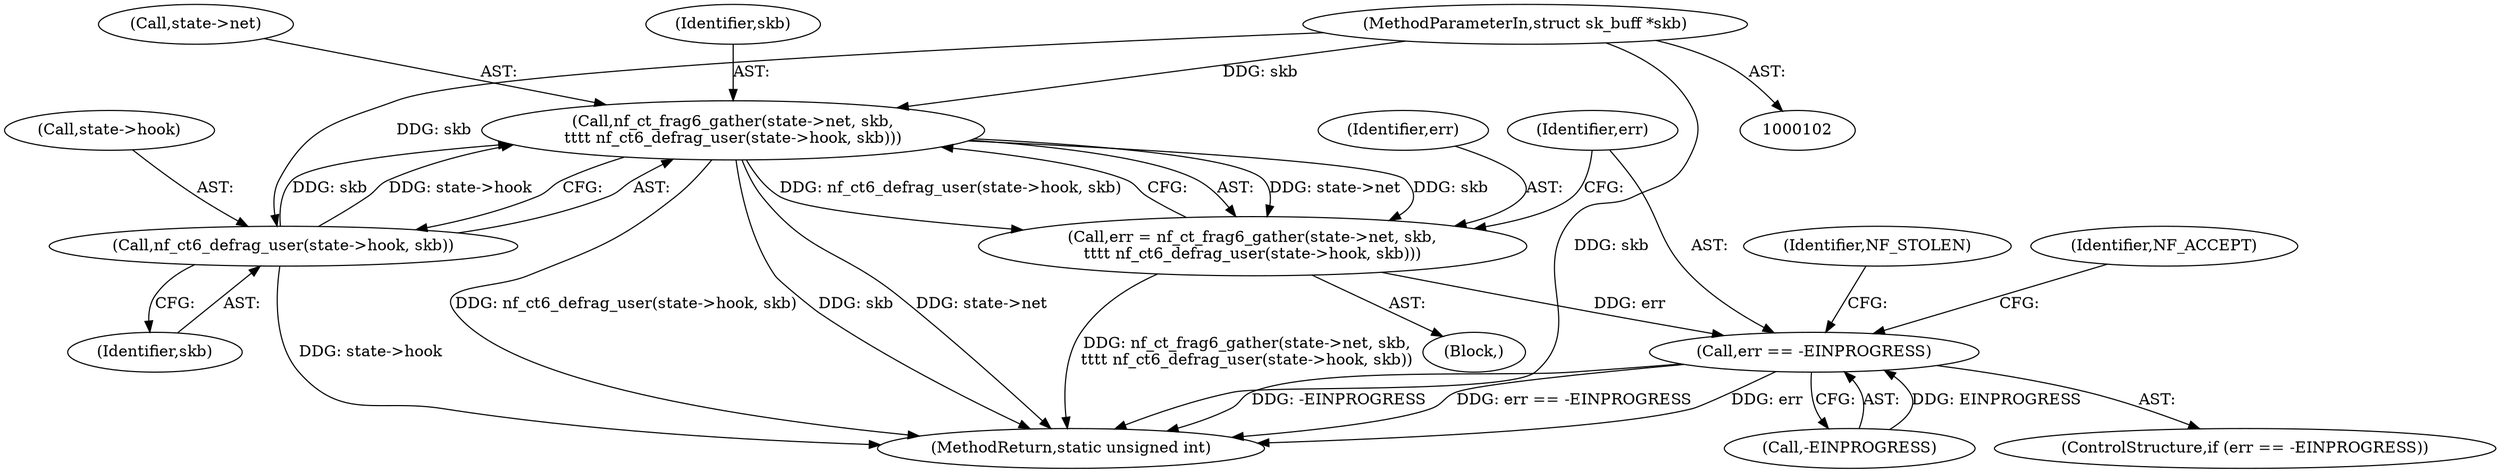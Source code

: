 digraph "0_linux_9b57da0630c9fd36ed7a20fc0f98dc82cc0777fa_0@pointer" {
"1000124" [label="(Call,nf_ct_frag6_gather(state->net, skb,\n\t\t\t\t nf_ct6_defrag_user(state->hook, skb)))"];
"1000129" [label="(Call,nf_ct6_defrag_user(state->hook, skb))"];
"1000104" [label="(MethodParameterIn,struct sk_buff *skb)"];
"1000122" [label="(Call,err = nf_ct_frag6_gather(state->net, skb,\n\t\t\t\t nf_ct6_defrag_user(state->hook, skb)))"];
"1000135" [label="(Call,err == -EINPROGRESS)"];
"1000122" [label="(Call,err = nf_ct_frag6_gather(state->net, skb,\n\t\t\t\t nf_ct6_defrag_user(state->hook, skb)))"];
"1000128" [label="(Identifier,skb)"];
"1000135" [label="(Call,err == -EINPROGRESS)"];
"1000140" [label="(Identifier,NF_STOLEN)"];
"1000142" [label="(Identifier,NF_ACCEPT)"];
"1000106" [label="(Block,)"];
"1000125" [label="(Call,state->net)"];
"1000104" [label="(MethodParameterIn,struct sk_buff *skb)"];
"1000123" [label="(Identifier,err)"];
"1000133" [label="(Identifier,skb)"];
"1000143" [label="(MethodReturn,static unsigned int)"];
"1000130" [label="(Call,state->hook)"];
"1000124" [label="(Call,nf_ct_frag6_gather(state->net, skb,\n\t\t\t\t nf_ct6_defrag_user(state->hook, skb)))"];
"1000129" [label="(Call,nf_ct6_defrag_user(state->hook, skb))"];
"1000136" [label="(Identifier,err)"];
"1000134" [label="(ControlStructure,if (err == -EINPROGRESS))"];
"1000137" [label="(Call,-EINPROGRESS)"];
"1000124" -> "1000122"  [label="AST: "];
"1000124" -> "1000129"  [label="CFG: "];
"1000125" -> "1000124"  [label="AST: "];
"1000128" -> "1000124"  [label="AST: "];
"1000129" -> "1000124"  [label="AST: "];
"1000122" -> "1000124"  [label="CFG: "];
"1000124" -> "1000143"  [label="DDG: state->net"];
"1000124" -> "1000143"  [label="DDG: nf_ct6_defrag_user(state->hook, skb)"];
"1000124" -> "1000143"  [label="DDG: skb"];
"1000124" -> "1000122"  [label="DDG: state->net"];
"1000124" -> "1000122"  [label="DDG: skb"];
"1000124" -> "1000122"  [label="DDG: nf_ct6_defrag_user(state->hook, skb)"];
"1000129" -> "1000124"  [label="DDG: skb"];
"1000129" -> "1000124"  [label="DDG: state->hook"];
"1000104" -> "1000124"  [label="DDG: skb"];
"1000129" -> "1000133"  [label="CFG: "];
"1000130" -> "1000129"  [label="AST: "];
"1000133" -> "1000129"  [label="AST: "];
"1000129" -> "1000143"  [label="DDG: state->hook"];
"1000104" -> "1000129"  [label="DDG: skb"];
"1000104" -> "1000102"  [label="AST: "];
"1000104" -> "1000143"  [label="DDG: skb"];
"1000122" -> "1000106"  [label="AST: "];
"1000123" -> "1000122"  [label="AST: "];
"1000136" -> "1000122"  [label="CFG: "];
"1000122" -> "1000143"  [label="DDG: nf_ct_frag6_gather(state->net, skb,\n\t\t\t\t nf_ct6_defrag_user(state->hook, skb))"];
"1000122" -> "1000135"  [label="DDG: err"];
"1000135" -> "1000134"  [label="AST: "];
"1000135" -> "1000137"  [label="CFG: "];
"1000136" -> "1000135"  [label="AST: "];
"1000137" -> "1000135"  [label="AST: "];
"1000140" -> "1000135"  [label="CFG: "];
"1000142" -> "1000135"  [label="CFG: "];
"1000135" -> "1000143"  [label="DDG: err == -EINPROGRESS"];
"1000135" -> "1000143"  [label="DDG: err"];
"1000135" -> "1000143"  [label="DDG: -EINPROGRESS"];
"1000137" -> "1000135"  [label="DDG: EINPROGRESS"];
}
